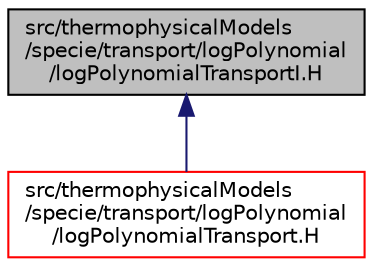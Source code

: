 digraph "src/thermophysicalModels/specie/transport/logPolynomial/logPolynomialTransportI.H"
{
  bgcolor="transparent";
  edge [fontname="Helvetica",fontsize="10",labelfontname="Helvetica",labelfontsize="10"];
  node [fontname="Helvetica",fontsize="10",shape=record];
  Node88 [label="src/thermophysicalModels\l/specie/transport/logPolynomial\l/logPolynomialTransportI.H",height=0.2,width=0.4,color="black", fillcolor="grey75", style="filled", fontcolor="black"];
  Node88 -> Node89 [dir="back",color="midnightblue",fontsize="10",style="solid",fontname="Helvetica"];
  Node89 [label="src/thermophysicalModels\l/specie/transport/logPolynomial\l/logPolynomialTransport.H",height=0.2,width=0.4,color="red",URL="$a17159.html"];
}
